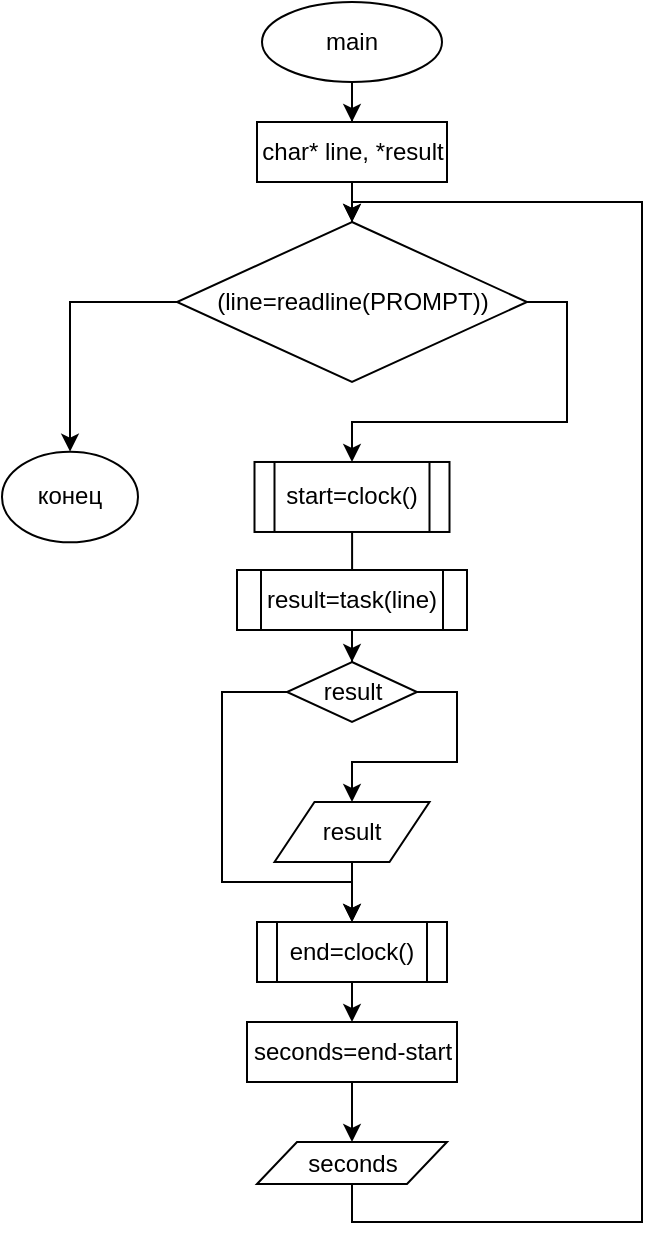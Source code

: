 <mxfile version="22.1.7" type="github" pages="8">
  <diagram id="C5RBs43oDa-KdzZeNtuy" name="main">
    <mxGraphModel dx="343" dy="409" grid="1" gridSize="10" guides="1" tooltips="1" connect="1" arrows="1" fold="1" page="1" pageScale="1" pageWidth="827" pageHeight="1169" math="0" shadow="0">
      <root>
        <mxCell id="WIyWlLk6GJQsqaUBKTNV-0" />
        <mxCell id="WIyWlLk6GJQsqaUBKTNV-1" parent="WIyWlLk6GJQsqaUBKTNV-0" />
        <mxCell id="aVI8cT9DaWJwzPJOxZiF-2" value="" style="edgeStyle=orthogonalEdgeStyle;rounded=0;orthogonalLoop=1;jettySize=auto;html=1;" parent="WIyWlLk6GJQsqaUBKTNV-1" source="aVI8cT9DaWJwzPJOxZiF-0" target="aVI8cT9DaWJwzPJOxZiF-1" edge="1">
          <mxGeometry relative="1" as="geometry" />
        </mxCell>
        <mxCell id="aVI8cT9DaWJwzPJOxZiF-0" value="main" style="ellipse;whiteSpace=wrap;html=1;" parent="WIyWlLk6GJQsqaUBKTNV-1" vertex="1">
          <mxGeometry x="410" y="270" width="90" height="40" as="geometry" />
        </mxCell>
        <mxCell id="aVI8cT9DaWJwzPJOxZiF-5" value="" style="edgeStyle=orthogonalEdgeStyle;rounded=0;orthogonalLoop=1;jettySize=auto;html=1;" parent="WIyWlLk6GJQsqaUBKTNV-1" source="aVI8cT9DaWJwzPJOxZiF-1" target="aVI8cT9DaWJwzPJOxZiF-4" edge="1">
          <mxGeometry relative="1" as="geometry" />
        </mxCell>
        <mxCell id="aVI8cT9DaWJwzPJOxZiF-1" value="char* line, *result" style="rounded=0;whiteSpace=wrap;html=1;" parent="WIyWlLk6GJQsqaUBKTNV-1" vertex="1">
          <mxGeometry x="407.5" y="330" width="95" height="30" as="geometry" />
        </mxCell>
        <mxCell id="aVI8cT9DaWJwzPJOxZiF-7" style="edgeStyle=orthogonalEdgeStyle;rounded=0;orthogonalLoop=1;jettySize=auto;html=1;exitX=1;exitY=0.5;exitDx=0;exitDy=0;entryX=0.5;entryY=0;entryDx=0;entryDy=0;" parent="WIyWlLk6GJQsqaUBKTNV-1" source="aVI8cT9DaWJwzPJOxZiF-4" target="aVI8cT9DaWJwzPJOxZiF-6" edge="1">
          <mxGeometry relative="1" as="geometry" />
        </mxCell>
        <mxCell id="aVI8cT9DaWJwzPJOxZiF-27" style="edgeStyle=orthogonalEdgeStyle;rounded=0;orthogonalLoop=1;jettySize=auto;html=1;exitX=0;exitY=0.5;exitDx=0;exitDy=0;entryX=0.5;entryY=0;entryDx=0;entryDy=0;" parent="WIyWlLk6GJQsqaUBKTNV-1" source="aVI8cT9DaWJwzPJOxZiF-4" target="aVI8cT9DaWJwzPJOxZiF-26" edge="1">
          <mxGeometry relative="1" as="geometry" />
        </mxCell>
        <mxCell id="aVI8cT9DaWJwzPJOxZiF-4" value="(line=readline(PROMPT))" style="rhombus;whiteSpace=wrap;html=1;" parent="WIyWlLk6GJQsqaUBKTNV-1" vertex="1">
          <mxGeometry x="367.5" y="380" width="175" height="80" as="geometry" />
        </mxCell>
        <mxCell id="aVI8cT9DaWJwzPJOxZiF-9" value="" style="edgeStyle=orthogonalEdgeStyle;rounded=0;orthogonalLoop=1;jettySize=auto;html=1;" parent="WIyWlLk6GJQsqaUBKTNV-1" source="aVI8cT9DaWJwzPJOxZiF-6" target="aVI8cT9DaWJwzPJOxZiF-8" edge="1">
          <mxGeometry relative="1" as="geometry" />
        </mxCell>
        <mxCell id="aVI8cT9DaWJwzPJOxZiF-6" value="start=clock()" style="shape=process;whiteSpace=wrap;html=1;backgroundOutline=1;" parent="WIyWlLk6GJQsqaUBKTNV-1" vertex="1">
          <mxGeometry x="406.25" y="499.99" width="97.5" height="35" as="geometry" />
        </mxCell>
        <mxCell id="aVI8cT9DaWJwzPJOxZiF-11" value="" style="edgeStyle=orthogonalEdgeStyle;rounded=0;orthogonalLoop=1;jettySize=auto;html=1;" parent="WIyWlLk6GJQsqaUBKTNV-1" source="aVI8cT9DaWJwzPJOxZiF-8" target="aVI8cT9DaWJwzPJOxZiF-10" edge="1">
          <mxGeometry relative="1" as="geometry" />
        </mxCell>
        <mxCell id="aVI8cT9DaWJwzPJOxZiF-8" value="result=task(line)" style="shape=process;whiteSpace=wrap;html=1;backgroundOutline=1;" parent="WIyWlLk6GJQsqaUBKTNV-1" vertex="1">
          <mxGeometry x="397.5" y="554" width="115" height="30" as="geometry" />
        </mxCell>
        <mxCell id="aVI8cT9DaWJwzPJOxZiF-13" style="edgeStyle=orthogonalEdgeStyle;rounded=0;orthogonalLoop=1;jettySize=auto;html=1;exitX=1;exitY=0.5;exitDx=0;exitDy=0;entryX=0.5;entryY=0;entryDx=0;entryDy=0;" parent="WIyWlLk6GJQsqaUBKTNV-1" source="aVI8cT9DaWJwzPJOxZiF-10" target="aVI8cT9DaWJwzPJOxZiF-12" edge="1">
          <mxGeometry relative="1" as="geometry" />
        </mxCell>
        <mxCell id="aVI8cT9DaWJwzPJOxZiF-21" style="edgeStyle=orthogonalEdgeStyle;rounded=0;orthogonalLoop=1;jettySize=auto;html=1;exitX=0;exitY=0.5;exitDx=0;exitDy=0;entryX=0.5;entryY=0;entryDx=0;entryDy=0;" parent="WIyWlLk6GJQsqaUBKTNV-1" source="aVI8cT9DaWJwzPJOxZiF-10" target="aVI8cT9DaWJwzPJOxZiF-14" edge="1">
          <mxGeometry relative="1" as="geometry">
            <Array as="points">
              <mxPoint x="390" y="615" />
              <mxPoint x="390" y="710" />
              <mxPoint x="455" y="710" />
            </Array>
          </mxGeometry>
        </mxCell>
        <mxCell id="aVI8cT9DaWJwzPJOxZiF-10" value="result" style="rhombus;whiteSpace=wrap;html=1;" parent="WIyWlLk6GJQsqaUBKTNV-1" vertex="1">
          <mxGeometry x="422.5" y="600" width="65" height="30" as="geometry" />
        </mxCell>
        <mxCell id="aVI8cT9DaWJwzPJOxZiF-18" style="edgeStyle=orthogonalEdgeStyle;rounded=0;orthogonalLoop=1;jettySize=auto;html=1;exitX=0.5;exitY=1;exitDx=0;exitDy=0;entryX=0.5;entryY=0;entryDx=0;entryDy=0;" parent="WIyWlLk6GJQsqaUBKTNV-1" source="aVI8cT9DaWJwzPJOxZiF-12" target="aVI8cT9DaWJwzPJOxZiF-14" edge="1">
          <mxGeometry relative="1" as="geometry" />
        </mxCell>
        <mxCell id="aVI8cT9DaWJwzPJOxZiF-12" value="result" style="shape=parallelogram;perimeter=parallelogramPerimeter;whiteSpace=wrap;html=1;fixedSize=1;" parent="WIyWlLk6GJQsqaUBKTNV-1" vertex="1">
          <mxGeometry x="416.25" y="670" width="77.5" height="30" as="geometry" />
        </mxCell>
        <mxCell id="aVI8cT9DaWJwzPJOxZiF-19" style="edgeStyle=orthogonalEdgeStyle;rounded=0;orthogonalLoop=1;jettySize=auto;html=1;exitX=0.5;exitY=1;exitDx=0;exitDy=0;entryX=0.5;entryY=0;entryDx=0;entryDy=0;" parent="WIyWlLk6GJQsqaUBKTNV-1" source="aVI8cT9DaWJwzPJOxZiF-14" target="aVI8cT9DaWJwzPJOxZiF-15" edge="1">
          <mxGeometry relative="1" as="geometry" />
        </mxCell>
        <mxCell id="aVI8cT9DaWJwzPJOxZiF-14" value="end=clock()" style="shape=process;whiteSpace=wrap;html=1;backgroundOutline=1;" parent="WIyWlLk6GJQsqaUBKTNV-1" vertex="1">
          <mxGeometry x="407.5" y="730" width="95" height="30" as="geometry" />
        </mxCell>
        <mxCell id="aVI8cT9DaWJwzPJOxZiF-23" value="" style="edgeStyle=orthogonalEdgeStyle;rounded=0;orthogonalLoop=1;jettySize=auto;html=1;" parent="WIyWlLk6GJQsqaUBKTNV-1" source="aVI8cT9DaWJwzPJOxZiF-15" target="aVI8cT9DaWJwzPJOxZiF-22" edge="1">
          <mxGeometry relative="1" as="geometry" />
        </mxCell>
        <mxCell id="aVI8cT9DaWJwzPJOxZiF-15" value="seconds=end-start" style="rounded=0;whiteSpace=wrap;html=1;" parent="WIyWlLk6GJQsqaUBKTNV-1" vertex="1">
          <mxGeometry x="402.5" y="780" width="105" height="30" as="geometry" />
        </mxCell>
        <mxCell id="aVI8cT9DaWJwzPJOxZiF-24" style="edgeStyle=orthogonalEdgeStyle;rounded=0;orthogonalLoop=1;jettySize=auto;html=1;exitX=0.5;exitY=1;exitDx=0;exitDy=0;entryX=0.5;entryY=0;entryDx=0;entryDy=0;" parent="WIyWlLk6GJQsqaUBKTNV-1" source="aVI8cT9DaWJwzPJOxZiF-22" target="aVI8cT9DaWJwzPJOxZiF-4" edge="1">
          <mxGeometry relative="1" as="geometry">
            <Array as="points">
              <mxPoint x="455" y="880" />
              <mxPoint x="600" y="880" />
              <mxPoint x="600" y="370" />
              <mxPoint x="455" y="370" />
            </Array>
          </mxGeometry>
        </mxCell>
        <mxCell id="aVI8cT9DaWJwzPJOxZiF-22" value="seconds" style="shape=parallelogram;perimeter=parallelogramPerimeter;whiteSpace=wrap;html=1;fixedSize=1;" parent="WIyWlLk6GJQsqaUBKTNV-1" vertex="1">
          <mxGeometry x="407.5" y="840" width="95" height="21" as="geometry" />
        </mxCell>
        <mxCell id="aVI8cT9DaWJwzPJOxZiF-26" value="конец" style="ellipse;whiteSpace=wrap;html=1;" parent="WIyWlLk6GJQsqaUBKTNV-1" vertex="1">
          <mxGeometry x="280" y="494.83" width="68" height="45.33" as="geometry" />
        </mxCell>
      </root>
    </mxGraphModel>
  </diagram>
  <diagram id="34AKhm5SmUMWS0qvNBqZ" name="append">
    <mxGraphModel dx="415" dy="494" grid="1" gridSize="10" guides="1" tooltips="1" connect="1" arrows="1" fold="1" page="1" pageScale="1" pageWidth="850" pageHeight="1100" math="0" shadow="0">
      <root>
        <mxCell id="0" />
        <mxCell id="1" parent="0" />
        <mxCell id="4TIg5cCVmtIIL3agW0Pf-4" value="" style="edgeStyle=orthogonalEdgeStyle;rounded=0;orthogonalLoop=1;jettySize=auto;html=1;" parent="1" source="4TIg5cCVmtIIL3agW0Pf-1" target="4TIg5cCVmtIIL3agW0Pf-3" edge="1">
          <mxGeometry relative="1" as="geometry" />
        </mxCell>
        <mxCell id="4TIg5cCVmtIIL3agW0Pf-1" value="append(const** dest, const char* src)" style="ellipse;whiteSpace=wrap;html=1;" parent="1" vertex="1">
          <mxGeometry x="270" y="240" width="240" height="80" as="geometry" />
        </mxCell>
        <mxCell id="4TIg5cCVmtIIL3agW0Pf-6" value="" style="edgeStyle=orthogonalEdgeStyle;rounded=0;orthogonalLoop=1;jettySize=auto;html=1;" parent="1" source="4TIg5cCVmtIIL3agW0Pf-3" target="4TIg5cCVmtIIL3agW0Pf-5" edge="1">
          <mxGeometry relative="1" as="geometry" />
        </mxCell>
        <mxCell id="4TIg5cCVmtIIL3agW0Pf-3" value="dest_len=strlen(*dest)&lt;br&gt;src_len=strlen(src)" style="shape=process;whiteSpace=wrap;html=1;backgroundOutline=1;" parent="1" vertex="1">
          <mxGeometry x="312.5" y="350" width="155" height="60" as="geometry" />
        </mxCell>
        <mxCell id="4TIg5cCVmtIIL3agW0Pf-8" value="" style="edgeStyle=orthogonalEdgeStyle;rounded=0;orthogonalLoop=1;jettySize=auto;html=1;" parent="1" source="4TIg5cCVmtIIL3agW0Pf-5" target="4TIg5cCVmtIIL3agW0Pf-7" edge="1">
          <mxGeometry relative="1" as="geometry" />
        </mxCell>
        <mxCell id="4TIg5cCVmtIIL3agW0Pf-5" value="char* new_dest&lt;br&gt;*dest=new_dest" style="rounded=0;whiteSpace=wrap;html=1;" parent="1" vertex="1">
          <mxGeometry x="340" y="430" width="100" height="50" as="geometry" />
        </mxCell>
        <mxCell id="4TIg5cCVmtIIL3agW0Pf-11" value="" style="edgeStyle=orthogonalEdgeStyle;rounded=0;orthogonalLoop=1;jettySize=auto;html=1;" parent="1" source="4TIg5cCVmtIIL3agW0Pf-7" target="4TIg5cCVmtIIL3agW0Pf-9" edge="1">
          <mxGeometry relative="1" as="geometry" />
        </mxCell>
        <mxCell id="4TIg5cCVmtIIL3agW0Pf-7" value="memcpy(*dest+dest_len,src,src_len+1)" style="shape=process;whiteSpace=wrap;html=1;backgroundOutline=1;" parent="1" vertex="1">
          <mxGeometry x="255" y="500" width="270" height="40" as="geometry" />
        </mxCell>
        <mxCell id="4TIg5cCVmtIIL3agW0Pf-12" style="edgeStyle=orthogonalEdgeStyle;rounded=0;orthogonalLoop=1;jettySize=auto;html=1;exitX=1;exitY=0.5;exitDx=0;exitDy=0;entryX=0.5;entryY=0;entryDx=0;entryDy=0;" parent="1" source="4TIg5cCVmtIIL3agW0Pf-9" target="4TIg5cCVmtIIL3agW0Pf-10" edge="1">
          <mxGeometry relative="1" as="geometry" />
        </mxCell>
        <mxCell id="9Ky9CiAIFwQebl3JyiHB-1" style="edgeStyle=orthogonalEdgeStyle;rounded=0;orthogonalLoop=1;jettySize=auto;html=1;exitX=0;exitY=0.5;exitDx=0;exitDy=0;entryX=0.5;entryY=0;entryDx=0;entryDy=0;" edge="1" parent="1" source="4TIg5cCVmtIIL3agW0Pf-9" target="4TIg5cCVmtIIL3agW0Pf-13">
          <mxGeometry relative="1" as="geometry">
            <Array as="points">
              <mxPoint x="310" y="590" />
              <mxPoint x="310" y="700" />
              <mxPoint x="390" y="700" />
            </Array>
          </mxGeometry>
        </mxCell>
        <mxCell id="4TIg5cCVmtIIL3agW0Pf-9" value="dest_len" style="rhombus;whiteSpace=wrap;html=1;" parent="1" vertex="1">
          <mxGeometry x="350" y="570" width="80" height="40" as="geometry" />
        </mxCell>
        <mxCell id="4TIg5cCVmtIIL3agW0Pf-15" value="" style="edgeStyle=orthogonalEdgeStyle;rounded=0;orthogonalLoop=1;jettySize=auto;html=1;" parent="1" source="4TIg5cCVmtIIL3agW0Pf-10" target="4TIg5cCVmtIIL3agW0Pf-13" edge="1">
          <mxGeometry relative="1" as="geometry" />
        </mxCell>
        <mxCell id="4TIg5cCVmtIIL3agW0Pf-10" value="*(*dest+dest_len-1)=&#39; &#39;" style="rounded=0;whiteSpace=wrap;html=1;" parent="1" vertex="1">
          <mxGeometry x="325" y="650" width="130" height="40" as="geometry" />
        </mxCell>
        <mxCell id="4TIg5cCVmtIIL3agW0Pf-13" value="return OK" style="ellipse;whiteSpace=wrap;html=1;" parent="1" vertex="1">
          <mxGeometry x="335" y="720" width="110" height="30" as="geometry" />
        </mxCell>
      </root>
    </mxGraphModel>
  </diagram>
  <diagram id="D9T-EhucRq7SIgdUa5ZK" name="task">
    <mxGraphModel dx="415" dy="494" grid="1" gridSize="10" guides="1" tooltips="1" connect="1" arrows="1" fold="1" page="1" pageScale="1" pageWidth="850" pageHeight="1100" math="0" shadow="0">
      <root>
        <mxCell id="0" />
        <mxCell id="1" parent="0" />
        <mxCell id="7YaB7nvBnNTf52CLv0G3-3" value="" style="edgeStyle=orthogonalEdgeStyle;rounded=0;orthogonalLoop=1;jettySize=auto;html=1;" parent="1" source="7YaB7nvBnNTf52CLv0G3-1" target="7YaB7nvBnNTf52CLv0G3-2" edge="1">
          <mxGeometry relative="1" as="geometry" />
        </mxCell>
        <mxCell id="7YaB7nvBnNTf52CLv0G3-1" value="task(char* line)" style="ellipse;whiteSpace=wrap;html=1;" parent="1" vertex="1">
          <mxGeometry x="355" y="50" width="110" height="40" as="geometry" />
        </mxCell>
        <mxCell id="7YaB7nvBnNTf52CLv0G3-5" value="" style="edgeStyle=orthogonalEdgeStyle;rounded=0;orthogonalLoop=1;jettySize=auto;html=1;" parent="1" source="7YaB7nvBnNTf52CLv0G3-2" target="7YaB7nvBnNTf52CLv0G3-4" edge="1">
          <mxGeometry relative="1" as="geometry" />
        </mxCell>
        <mxCell id="7YaB7nvBnNTf52CLv0G3-2" value="index=1&lt;br&gt;result=NULL&lt;br&gt;word=NULL" style="rounded=0;whiteSpace=wrap;html=1;" parent="1" vertex="1">
          <mxGeometry x="365" y="110" width="90" height="50" as="geometry" />
        </mxCell>
        <mxCell id="7YaB7nvBnNTf52CLv0G3-24" value="" style="edgeStyle=orthogonalEdgeStyle;rounded=0;orthogonalLoop=1;jettySize=auto;html=1;" parent="1" source="7YaB7nvBnNTf52CLv0G3-4" target="7YaB7nvBnNTf52CLv0G3-6" edge="1">
          <mxGeometry relative="1" as="geometry" />
        </mxCell>
        <mxCell id="7YaB7nvBnNTf52CLv0G3-4" value="word=strtok(line, &quot; \t&quot;)" style="shape=process;whiteSpace=wrap;html=1;backgroundOutline=1;" parent="1" vertex="1">
          <mxGeometry x="332.5" y="180" width="155" height="40" as="geometry" />
        </mxCell>
        <mxCell id="7YaB7nvBnNTf52CLv0G3-28" style="edgeStyle=orthogonalEdgeStyle;rounded=0;orthogonalLoop=1;jettySize=auto;html=1;exitX=0;exitY=0.5;exitDx=0;exitDy=0;entryX=0.5;entryY=0;entryDx=0;entryDy=0;" parent="1" source="7YaB7nvBnNTf52CLv0G3-6" target="7YaB7nvBnNTf52CLv0G3-7" edge="1">
          <mxGeometry relative="1" as="geometry" />
        </mxCell>
        <mxCell id="5iZitYnJumECi_qPHMpx-1" style="edgeStyle=orthogonalEdgeStyle;rounded=0;orthogonalLoop=1;jettySize=auto;html=1;exitX=1;exitY=0.5;exitDx=0;exitDy=0;entryX=0.5;entryY=0;entryDx=0;entryDy=0;" edge="1" parent="1" source="7YaB7nvBnNTf52CLv0G3-6" target="7YaB7nvBnNTf52CLv0G3-6">
          <mxGeometry relative="1" as="geometry">
            <mxPoint x="540" y="275.167" as="targetPoint" />
            <Array as="points">
              <mxPoint x="510" y="275" />
              <mxPoint x="510" y="230" />
              <mxPoint x="410" y="230" />
            </Array>
          </mxGeometry>
        </mxCell>
        <mxCell id="7YaB7nvBnNTf52CLv0G3-6" value="word==NULL" style="rhombus;whiteSpace=wrap;html=1;" parent="1" vertex="1">
          <mxGeometry x="365" y="250" width="90" height="50" as="geometry" />
        </mxCell>
        <mxCell id="7YaB7nvBnNTf52CLv0G3-9" style="edgeStyle=orthogonalEdgeStyle;rounded=0;orthogonalLoop=1;jettySize=auto;html=1;exitX=1;exitY=0.5;exitDx=0;exitDy=0;entryX=0.5;entryY=0;entryDx=0;entryDy=0;" parent="1" source="7YaB7nvBnNTf52CLv0G3-7" target="7YaB7nvBnNTf52CLv0G3-8" edge="1">
          <mxGeometry relative="1" as="geometry" />
        </mxCell>
        <mxCell id="5iZitYnJumECi_qPHMpx-2" style="edgeStyle=orthogonalEdgeStyle;rounded=0;orthogonalLoop=1;jettySize=auto;html=1;exitX=0;exitY=0.5;exitDx=0;exitDy=0;entryX=0.5;entryY=0;entryDx=0;entryDy=0;" edge="1" parent="1" source="7YaB7nvBnNTf52CLv0G3-7" target="7YaB7nvBnNTf52CLv0G3-10">
          <mxGeometry relative="1" as="geometry">
            <Array as="points">
              <mxPoint x="328" y="370" />
              <mxPoint x="328" y="500" />
              <mxPoint x="410" y="500" />
            </Array>
          </mxGeometry>
        </mxCell>
        <mxCell id="7YaB7nvBnNTf52CLv0G3-7" value="index % DEL==0" style="rhombus;whiteSpace=wrap;html=1;" parent="1" vertex="1">
          <mxGeometry x="347.5" y="340" width="125" height="60" as="geometry" />
        </mxCell>
        <mxCell id="7YaB7nvBnNTf52CLv0G3-29" style="edgeStyle=orthogonalEdgeStyle;rounded=0;orthogonalLoop=1;jettySize=auto;html=1;exitX=0.5;exitY=1;exitDx=0;exitDy=0;entryX=0.5;entryY=0;entryDx=0;entryDy=0;" parent="1" source="7YaB7nvBnNTf52CLv0G3-8" target="7YaB7nvBnNTf52CLv0G3-6" edge="1">
          <mxGeometry relative="1" as="geometry">
            <Array as="points">
              <mxPoint x="410" y="490" />
              <mxPoint x="510" y="490" />
              <mxPoint x="510" y="230" />
              <mxPoint x="410" y="230" />
            </Array>
          </mxGeometry>
        </mxCell>
        <mxCell id="7YaB7nvBnNTf52CLv0G3-8" value="++index" style="rounded=0;whiteSpace=wrap;html=1;" parent="1" vertex="1">
          <mxGeometry x="380" y="440" width="60" height="30" as="geometry" />
        </mxCell>
        <mxCell id="7YaB7nvBnNTf52CLv0G3-13" style="edgeStyle=orthogonalEdgeStyle;rounded=0;orthogonalLoop=1;jettySize=auto;html=1;exitX=1;exitY=0.5;exitDx=0;exitDy=0;entryX=0.5;entryY=0;entryDx=0;entryDy=0;" parent="1" source="7YaB7nvBnNTf52CLv0G3-10" target="7YaB7nvBnNTf52CLv0G3-12" edge="1">
          <mxGeometry relative="1" as="geometry" />
        </mxCell>
        <mxCell id="7YaB7nvBnNTf52CLv0G3-22" style="edgeStyle=orthogonalEdgeStyle;rounded=0;orthogonalLoop=1;jettySize=auto;html=1;exitX=0;exitY=0.5;exitDx=0;exitDy=0;entryX=0.5;entryY=0;entryDx=0;entryDy=0;" parent="1" source="7YaB7nvBnNTf52CLv0G3-10" target="7YaB7nvBnNTf52CLv0G3-20" edge="1">
          <mxGeometry relative="1" as="geometry">
            <Array as="points">
              <mxPoint x="310" y="550" />
              <mxPoint x="310" y="680" />
              <mxPoint x="410" y="680" />
            </Array>
          </mxGeometry>
        </mxCell>
        <mxCell id="7YaB7nvBnNTf52CLv0G3-10" value="index % DUP==0" style="rhombus;whiteSpace=wrap;html=1;" parent="1" vertex="1">
          <mxGeometry x="352.5" y="520" width="115" height="60" as="geometry" />
        </mxCell>
        <mxCell id="7YaB7nvBnNTf52CLv0G3-21" value="" style="edgeStyle=orthogonalEdgeStyle;rounded=0;orthogonalLoop=1;jettySize=auto;html=1;" parent="1" source="7YaB7nvBnNTf52CLv0G3-12" target="7YaB7nvBnNTf52CLv0G3-20" edge="1">
          <mxGeometry relative="1" as="geometry" />
        </mxCell>
        <mxCell id="7YaB7nvBnNTf52CLv0G3-12" value="append(&amp;amp;result,word)" style="shape=process;whiteSpace=wrap;html=1;backgroundOutline=1;" parent="1" vertex="1">
          <mxGeometry x="332.5" y="620" width="155" height="40" as="geometry" />
        </mxCell>
        <mxCell id="7YaB7nvBnNTf52CLv0G3-16" style="edgeStyle=orthogonalEdgeStyle;rounded=0;orthogonalLoop=1;jettySize=auto;html=1;exitX=0.5;exitY=1;exitDx=0;exitDy=0;entryX=0.5;entryY=0;entryDx=0;entryDy=0;" parent="1" source="7YaB7nvBnNTf52CLv0G3-14" target="7YaB7nvBnNTf52CLv0G3-15" edge="1">
          <mxGeometry relative="1" as="geometry" />
        </mxCell>
        <mxCell id="7YaB7nvBnNTf52CLv0G3-14" value="++index" style="rounded=0;whiteSpace=wrap;html=1;" parent="1" vertex="1">
          <mxGeometry x="375" y="760" width="70" height="30" as="geometry" />
        </mxCell>
        <mxCell id="7YaB7nvBnNTf52CLv0G3-25" style="edgeStyle=orthogonalEdgeStyle;rounded=0;orthogonalLoop=1;jettySize=auto;html=1;exitX=1;exitY=0.5;exitDx=0;exitDy=0;entryX=0.5;entryY=0;entryDx=0;entryDy=0;" parent="1" source="7YaB7nvBnNTf52CLv0G3-15" target="7YaB7nvBnNTf52CLv0G3-6" edge="1">
          <mxGeometry relative="1" as="geometry">
            <Array as="points">
              <mxPoint x="510" y="845" />
              <mxPoint x="510" y="230" />
              <mxPoint x="410" y="230" />
            </Array>
          </mxGeometry>
        </mxCell>
        <mxCell id="7YaB7nvBnNTf52CLv0G3-32" style="edgeStyle=orthogonalEdgeStyle;rounded=0;orthogonalLoop=1;jettySize=auto;html=1;exitX=0;exitY=0.5;exitDx=0;exitDy=0;entryX=0.5;entryY=0;entryDx=0;entryDy=0;" parent="1" source="7YaB7nvBnNTf52CLv0G3-15" target="7YaB7nvBnNTf52CLv0G3-30" edge="1">
          <mxGeometry relative="1" as="geometry" />
        </mxCell>
        <mxCell id="7YaB7nvBnNTf52CLv0G3-15" value="(word=strtok(NULL, &quot; \t&quot;))" style="rhombus;whiteSpace=wrap;html=1;" parent="1" vertex="1">
          <mxGeometry x="325" y="810" width="170" height="70" as="geometry" />
        </mxCell>
        <mxCell id="7YaB7nvBnNTf52CLv0G3-23" value="" style="edgeStyle=orthogonalEdgeStyle;rounded=0;orthogonalLoop=1;jettySize=auto;html=1;" parent="1" source="7YaB7nvBnNTf52CLv0G3-20" target="7YaB7nvBnNTf52CLv0G3-14" edge="1">
          <mxGeometry relative="1" as="geometry" />
        </mxCell>
        <mxCell id="7YaB7nvBnNTf52CLv0G3-20" value="append(&amp;amp;result,word)" style="shape=process;whiteSpace=wrap;html=1;backgroundOutline=1;" parent="1" vertex="1">
          <mxGeometry x="337.5" y="710" width="145" height="30" as="geometry" />
        </mxCell>
        <mxCell id="7YaB7nvBnNTf52CLv0G3-30" value="return result" style="ellipse;whiteSpace=wrap;html=1;" parent="1" vertex="1">
          <mxGeometry x="355" y="920" width="110" height="40" as="geometry" />
        </mxCell>
      </root>
    </mxGraphModel>
  </diagram>
  <diagram id="u2HyntqvBPNMzX2fSL7H" name="readline">
    <mxGraphModel dx="766" dy="912" grid="1" gridSize="10" guides="1" tooltips="1" connect="1" arrows="1" fold="1" page="1" pageScale="1" pageWidth="850" pageHeight="1100" math="0" shadow="0">
      <root>
        <mxCell id="0" />
        <mxCell id="1" parent="0" />
        <mxCell id="siAg0vkoO9XhfoKcJJrO-3" value="" style="edgeStyle=orthogonalEdgeStyle;rounded=0;orthogonalLoop=1;jettySize=auto;html=1;" edge="1" parent="1" source="siAg0vkoO9XhfoKcJJrO-1" target="siAg0vkoO9XhfoKcJJrO-2">
          <mxGeometry relative="1" as="geometry" />
        </mxCell>
        <mxCell id="siAg0vkoO9XhfoKcJJrO-1" value="readline(const char*prompt)" style="ellipse;whiteSpace=wrap;html=1;" vertex="1" parent="1">
          <mxGeometry x="320.5" y="50" width="165" height="80" as="geometry" />
        </mxCell>
        <mxCell id="siAg0vkoO9XhfoKcJJrO-5" value="" style="edgeStyle=orthogonalEdgeStyle;rounded=0;orthogonalLoop=1;jettySize=auto;html=1;" edge="1" parent="1" source="siAg0vkoO9XhfoKcJJrO-2" target="siAg0vkoO9XhfoKcJJrO-4">
          <mxGeometry relative="1" as="geometry" />
        </mxCell>
        <mxCell id="siAg0vkoO9XhfoKcJJrO-2" value="prompt" style="shape=parallelogram;perimeter=parallelogramPerimeter;whiteSpace=wrap;html=1;fixedSize=1;" vertex="1" parent="1">
          <mxGeometry x="366.5" y="150" width="73" height="30" as="geometry" />
        </mxCell>
        <mxCell id="siAg0vkoO9XhfoKcJJrO-7" value="" style="edgeStyle=orthogonalEdgeStyle;rounded=0;orthogonalLoop=1;jettySize=auto;html=1;" edge="1" parent="1" source="siAg0vkoO9XhfoKcJJrO-4" target="siAg0vkoO9XhfoKcJJrO-6">
          <mxGeometry relative="1" as="geometry" />
        </mxCell>
        <mxCell id="siAg0vkoO9XhfoKcJJrO-4" value="size_inc=10&lt;br&gt;len=0&lt;br&gt;cnt&lt;br&gt;max_len=size_inc+1&lt;br&gt;new_buffer=NULL&lt;br&gt;buffer&lt;br&gt;cur_pos=buffer" style="rounded=0;whiteSpace=wrap;html=1;" vertex="1" parent="1">
          <mxGeometry x="342.75" y="200" width="121.5" height="120" as="geometry" />
        </mxCell>
        <mxCell id="siAg0vkoO9XhfoKcJJrO-10" style="edgeStyle=orthogonalEdgeStyle;rounded=0;orthogonalLoop=1;jettySize=auto;html=1;exitX=1;exitY=0.5;exitDx=0;exitDy=0;entryX=0.5;entryY=0;entryDx=0;entryDy=0;" edge="1" parent="1" source="siAg0vkoO9XhfoKcJJrO-6" target="siAg0vkoO9XhfoKcJJrO-8">
          <mxGeometry relative="1" as="geometry" />
        </mxCell>
        <mxCell id="siAg0vkoO9XhfoKcJJrO-6" value="1" style="rhombus;whiteSpace=wrap;html=1;" vertex="1" parent="1">
          <mxGeometry x="367" y="350" width="73" height="30" as="geometry" />
        </mxCell>
        <mxCell id="WIGuS5lq3zcaLKyR2qBt-2" value="" style="edgeStyle=orthogonalEdgeStyle;rounded=0;orthogonalLoop=1;jettySize=auto;html=1;" edge="1" parent="1" source="siAg0vkoO9XhfoKcJJrO-8" target="WIGuS5lq3zcaLKyR2qBt-1">
          <mxGeometry relative="1" as="geometry" />
        </mxCell>
        <mxCell id="siAg0vkoO9XhfoKcJJrO-8" value="cnt=0" style="rounded=0;whiteSpace=wrap;html=1;" vertex="1" parent="1">
          <mxGeometry x="381.5" y="420" width="43" height="20" as="geometry" />
        </mxCell>
        <mxCell id="WIGuS5lq3zcaLKyR2qBt-4" value="" style="edgeStyle=orthogonalEdgeStyle;rounded=0;orthogonalLoop=1;jettySize=auto;html=1;" edge="1" parent="1" source="WIGuS5lq3zcaLKyR2qBt-1" target="WIGuS5lq3zcaLKyR2qBt-3">
          <mxGeometry relative="1" as="geometry" />
        </mxCell>
        <mxCell id="WIGuS5lq3zcaLKyR2qBt-1" value="scanf(&quot;%10[^\n]%n&quot;, cur_pos, &amp;amp;cnt)" style="shape=process;whiteSpace=wrap;html=1;backgroundOutline=1;" vertex="1" parent="1">
          <mxGeometry x="283.5" y="460" width="240" height="60" as="geometry" />
        </mxCell>
        <mxCell id="WIGuS5lq3zcaLKyR2qBt-6" value="" style="edgeStyle=orthogonalEdgeStyle;rounded=0;orthogonalLoop=1;jettySize=auto;html=1;" edge="1" parent="1" source="WIGuS5lq3zcaLKyR2qBt-3" target="WIGuS5lq3zcaLKyR2qBt-5">
          <mxGeometry relative="1" as="geometry" />
        </mxCell>
        <mxCell id="WIGuS5lq3zcaLKyR2qBt-3" value="len += cnt&lt;br&gt;cur_pos+=cnt" style="rounded=0;whiteSpace=wrap;html=1;" vertex="1" parent="1">
          <mxGeometry x="357" y="540" width="93" height="40" as="geometry" />
        </mxCell>
        <mxCell id="WIGuS5lq3zcaLKyR2qBt-8" style="edgeStyle=orthogonalEdgeStyle;rounded=0;orthogonalLoop=1;jettySize=auto;html=1;exitX=1;exitY=0.5;exitDx=0;exitDy=0;entryX=0.5;entryY=0;entryDx=0;entryDy=0;" edge="1" parent="1" source="WIGuS5lq3zcaLKyR2qBt-5" target="WIGuS5lq3zcaLKyR2qBt-7">
          <mxGeometry relative="1" as="geometry" />
        </mxCell>
        <mxCell id="WIGuS5lq3zcaLKyR2qBt-12" style="edgeStyle=orthogonalEdgeStyle;rounded=0;orthogonalLoop=1;jettySize=auto;html=1;exitX=0;exitY=0.5;exitDx=0;exitDy=0;entryX=0.5;entryY=0;entryDx=0;entryDy=0;" edge="1" parent="1" source="WIGuS5lq3zcaLKyR2qBt-5" target="WIGuS5lq3zcaLKyR2qBt-11">
          <mxGeometry relative="1" as="geometry" />
        </mxCell>
        <mxCell id="WIGuS5lq3zcaLKyR2qBt-5" value="cnt==size_inc" style="rhombus;whiteSpace=wrap;html=1;" vertex="1" parent="1">
          <mxGeometry x="351.75" y="610" width="103.5" height="50" as="geometry" />
        </mxCell>
        <mxCell id="WIGuS5lq3zcaLKyR2qBt-10" value="" style="edgeStyle=orthogonalEdgeStyle;rounded=0;orthogonalLoop=1;jettySize=auto;html=1;" edge="1" parent="1" source="WIGuS5lq3zcaLKyR2qBt-7" target="WIGuS5lq3zcaLKyR2qBt-9">
          <mxGeometry relative="1" as="geometry" />
        </mxCell>
        <mxCell id="WIGuS5lq3zcaLKyR2qBt-7" value="new_buffer = (char*)realloc(buffer, max_len += size_inc)" style="shape=process;whiteSpace=wrap;html=1;backgroundOutline=1;" vertex="1" parent="1">
          <mxGeometry x="381.5" y="690" width="380" height="60" as="geometry" />
        </mxCell>
        <mxCell id="WIGuS5lq3zcaLKyR2qBt-15" style="edgeStyle=orthogonalEdgeStyle;rounded=0;orthogonalLoop=1;jettySize=auto;html=1;exitX=0.5;exitY=1;exitDx=0;exitDy=0;entryX=0.5;entryY=0;entryDx=0;entryDy=0;" edge="1" parent="1" source="WIGuS5lq3zcaLKyR2qBt-9" target="siAg0vkoO9XhfoKcJJrO-6">
          <mxGeometry relative="1" as="geometry">
            <Array as="points">
              <mxPoint x="572" y="850" />
              <mxPoint x="780" y="850" />
              <mxPoint x="780" y="330" />
              <mxPoint x="404" y="330" />
            </Array>
          </mxGeometry>
        </mxCell>
        <mxCell id="WIGuS5lq3zcaLKyR2qBt-9" value="cur_pos = new_buffer + len&lt;br&gt;buffer = new_buffer" style="rounded=0;whiteSpace=wrap;html=1;" vertex="1" parent="1">
          <mxGeometry x="490.5" y="770" width="162" height="60" as="geometry" />
        </mxCell>
        <mxCell id="WIGuS5lq3zcaLKyR2qBt-14" value="" style="edgeStyle=orthogonalEdgeStyle;rounded=0;orthogonalLoop=1;jettySize=auto;html=1;" edge="1" parent="1" source="WIGuS5lq3zcaLKyR2qBt-11" target="WIGuS5lq3zcaLKyR2qBt-13">
          <mxGeometry relative="1" as="geometry" />
        </mxCell>
        <mxCell id="WIGuS5lq3zcaLKyR2qBt-11" value="new_buffer = (char*)realloc(buffer, len + 1)" style="shape=process;whiteSpace=wrap;html=1;backgroundOutline=1;" vertex="1" parent="1">
          <mxGeometry x="51.75" y="690" width="291" height="60" as="geometry" />
        </mxCell>
        <mxCell id="WIGuS5lq3zcaLKyR2qBt-17" value="" style="edgeStyle=orthogonalEdgeStyle;rounded=0;orthogonalLoop=1;jettySize=auto;html=1;" edge="1" parent="1" source="WIGuS5lq3zcaLKyR2qBt-13" target="WIGuS5lq3zcaLKyR2qBt-16">
          <mxGeometry relative="1" as="geometry" />
        </mxCell>
        <mxCell id="WIGuS5lq3zcaLKyR2qBt-13" value="buffer = new_buffer&lt;br&gt;cur_pos = new_buffer + len&lt;br&gt;*cur_pos = &#39;\0&#39;" style="rounded=0;whiteSpace=wrap;html=1;" vertex="1" parent="1">
          <mxGeometry x="113.75" y="770" width="167" height="60" as="geometry" />
        </mxCell>
        <mxCell id="WIGuS5lq3zcaLKyR2qBt-16" value="return buffer" style="ellipse;whiteSpace=wrap;html=1;" vertex="1" parent="1">
          <mxGeometry x="135.75" y="860" width="123" height="30" as="geometry" />
        </mxCell>
      </root>
    </mxGraphModel>
  </diagram>
  <diagram id="-qbheMUVolxT-zJ78p2P" name="is_delim">
    <mxGraphModel dx="474" dy="565" grid="1" gridSize="10" guides="1" tooltips="1" connect="1" arrows="1" fold="1" page="1" pageScale="1" pageWidth="850" pageHeight="1100" math="0" shadow="0">
      <root>
        <mxCell id="0" />
        <mxCell id="1" parent="0" />
        <mxCell id="jFzo4To9zkTkSJfssttQ-3" value="" style="edgeStyle=orthogonalEdgeStyle;rounded=0;orthogonalLoop=1;jettySize=auto;html=1;" edge="1" parent="1" source="jFzo4To9zkTkSJfssttQ-1" target="jFzo4To9zkTkSJfssttQ-2">
          <mxGeometry relative="1" as="geometry" />
        </mxCell>
        <mxCell id="jFzo4To9zkTkSJfssttQ-1" value="is_delim(const char* delim, char c)" style="ellipse;whiteSpace=wrap;html=1;" vertex="1" parent="1">
          <mxGeometry x="260" y="90" width="200" height="80" as="geometry" />
        </mxCell>
        <mxCell id="jFzo4To9zkTkSJfssttQ-6" style="edgeStyle=orthogonalEdgeStyle;rounded=0;orthogonalLoop=1;jettySize=auto;html=1;exitX=1;exitY=0.5;exitDx=0;exitDy=0;entryX=0.5;entryY=0;entryDx=0;entryDy=0;" edge="1" parent="1" source="jFzo4To9zkTkSJfssttQ-2" target="jFzo4To9zkTkSJfssttQ-4">
          <mxGeometry relative="1" as="geometry" />
        </mxCell>
        <mxCell id="jFzo4To9zkTkSJfssttQ-12" style="edgeStyle=orthogonalEdgeStyle;rounded=0;orthogonalLoop=1;jettySize=auto;html=1;exitX=0;exitY=0.5;exitDx=0;exitDy=0;entryX=0.5;entryY=0;entryDx=0;entryDy=0;" edge="1" parent="1" source="jFzo4To9zkTkSJfssttQ-2" target="jFzo4To9zkTkSJfssttQ-11">
          <mxGeometry relative="1" as="geometry" />
        </mxCell>
        <mxCell id="jFzo4To9zkTkSJfssttQ-2" value="*delim" style="rhombus;whiteSpace=wrap;html=1;" vertex="1" parent="1">
          <mxGeometry x="320" y="200" width="80" height="50" as="geometry" />
        </mxCell>
        <mxCell id="jFzo4To9zkTkSJfssttQ-9" style="edgeStyle=orthogonalEdgeStyle;rounded=0;orthogonalLoop=1;jettySize=auto;html=1;exitX=1;exitY=0.5;exitDx=0;exitDy=0;entryX=0.5;entryY=0;entryDx=0;entryDy=0;" edge="1" parent="1" source="jFzo4To9zkTkSJfssttQ-4" target="jFzo4To9zkTkSJfssttQ-7">
          <mxGeometry relative="1" as="geometry" />
        </mxCell>
        <mxCell id="jFzo4To9zkTkSJfssttQ-13" style="edgeStyle=orthogonalEdgeStyle;rounded=0;orthogonalLoop=1;jettySize=auto;html=1;exitX=0;exitY=0.5;exitDx=0;exitDy=0;entryX=0.5;entryY=0;entryDx=0;entryDy=0;" edge="1" parent="1" source="jFzo4To9zkTkSJfssttQ-4" target="jFzo4To9zkTkSJfssttQ-2">
          <mxGeometry relative="1" as="geometry">
            <Array as="points">
              <mxPoint x="300" y="312" />
              <mxPoint x="300" y="380" />
              <mxPoint x="150" y="380" />
              <mxPoint x="150" y="180" />
              <mxPoint x="360" y="180" />
            </Array>
          </mxGeometry>
        </mxCell>
        <mxCell id="jFzo4To9zkTkSJfssttQ-4" value="*delim++ == c" style="rhombus;whiteSpace=wrap;html=1;" vertex="1" parent="1">
          <mxGeometry x="315" y="287.5" width="90" height="50" as="geometry" />
        </mxCell>
        <mxCell id="jFzo4To9zkTkSJfssttQ-7" value="return __OK" style="ellipse;whiteSpace=wrap;html=1;" vertex="1" parent="1">
          <mxGeometry x="305" y="380" width="110" height="40" as="geometry" />
        </mxCell>
        <mxCell id="jFzo4To9zkTkSJfssttQ-11" value="return NOT_FOUNDED" style="ellipse;whiteSpace=wrap;html=1;" vertex="1" parent="1">
          <mxGeometry x="160" y="295" width="135" height="35" as="geometry" />
        </mxCell>
      </root>
    </mxGraphModel>
  </diagram>
  <diagram id="Skz0_wM3AMq5_PRJTHmg" name="strtok">
    <mxGraphModel dx="433" dy="516" grid="1" gridSize="10" guides="1" tooltips="1" connect="1" arrows="1" fold="1" page="1" pageScale="1" pageWidth="850" pageHeight="1100" math="0" shadow="0">
      <root>
        <mxCell id="0" />
        <mxCell id="1" parent="0" />
        <mxCell id="1mYG-XaJIxxa4NI76hqa-3" value="" style="edgeStyle=orthogonalEdgeStyle;rounded=0;orthogonalLoop=1;jettySize=auto;html=1;" edge="1" parent="1" source="1mYG-XaJIxxa4NI76hqa-1" target="1mYG-XaJIxxa4NI76hqa-2">
          <mxGeometry relative="1" as="geometry" />
        </mxCell>
        <mxCell id="1mYG-XaJIxxa4NI76hqa-1" value="strtok(char* str, const char* delim)" style="ellipse;whiteSpace=wrap;html=1;" vertex="1" parent="1">
          <mxGeometry x="280" y="90" width="200" height="50" as="geometry" />
        </mxCell>
        <mxCell id="1mYG-XaJIxxa4NI76hqa-6" value="" style="edgeStyle=orthogonalEdgeStyle;rounded=0;orthogonalLoop=1;jettySize=auto;html=1;" edge="1" parent="1" source="1mYG-XaJIxxa4NI76hqa-2" target="1mYG-XaJIxxa4NI76hqa-5">
          <mxGeometry relative="1" as="geometry" />
        </mxCell>
        <mxCell id="1mYG-XaJIxxa4NI76hqa-2" value="end=NULL&lt;br&gt;static save_ptr=NULL" style="rounded=0;whiteSpace=wrap;html=1;" vertex="1" parent="1">
          <mxGeometry x="315" y="160" width="130" height="60" as="geometry" />
        </mxCell>
        <mxCell id="1mYG-XaJIxxa4NI76hqa-8" style="edgeStyle=orthogonalEdgeStyle;rounded=0;orthogonalLoop=1;jettySize=auto;html=1;exitX=1;exitY=0.5;exitDx=0;exitDy=0;entryX=0.5;entryY=0;entryDx=0;entryDy=0;" edge="1" parent="1" source="1mYG-XaJIxxa4NI76hqa-5" target="1mYG-XaJIxxa4NI76hqa-7">
          <mxGeometry relative="1" as="geometry" />
        </mxCell>
        <mxCell id="1mYG-XaJIxxa4NI76hqa-10" style="edgeStyle=orthogonalEdgeStyle;rounded=0;orthogonalLoop=1;jettySize=auto;html=1;exitX=0;exitY=0.5;exitDx=0;exitDy=0;entryX=0.5;entryY=0;entryDx=0;entryDy=0;" edge="1" parent="1" source="1mYG-XaJIxxa4NI76hqa-5" target="1mYG-XaJIxxa4NI76hqa-9">
          <mxGeometry relative="1" as="geometry" />
        </mxCell>
        <mxCell id="1mYG-XaJIxxa4NI76hqa-5" value="save_ptr==NULL &amp;amp;&amp;amp; str==NULL" style="rhombus;whiteSpace=wrap;html=1;" vertex="1" parent="1">
          <mxGeometry x="262.5" y="240" width="235" height="70" as="geometry" />
        </mxCell>
        <mxCell id="1mYG-XaJIxxa4NI76hqa-7" value="return NULL" style="ellipse;whiteSpace=wrap;html=1;" vertex="1" parent="1">
          <mxGeometry x="612.5" y="360" width="90" height="30" as="geometry" />
        </mxCell>
        <mxCell id="1mYG-XaJIxxa4NI76hqa-12" style="edgeStyle=orthogonalEdgeStyle;rounded=0;orthogonalLoop=1;jettySize=auto;html=1;exitX=1;exitY=0.5;exitDx=0;exitDy=0;entryX=0.5;entryY=0;entryDx=0;entryDy=0;" edge="1" parent="1" source="1mYG-XaJIxxa4NI76hqa-9" target="1mYG-XaJIxxa4NI76hqa-11">
          <mxGeometry relative="1" as="geometry" />
        </mxCell>
        <mxCell id="1mYG-XaJIxxa4NI76hqa-14" style="edgeStyle=orthogonalEdgeStyle;rounded=0;orthogonalLoop=1;jettySize=auto;html=1;exitX=0;exitY=0.5;exitDx=0;exitDy=0;entryX=0.5;entryY=0;entryDx=0;entryDy=0;" edge="1" parent="1" source="1mYG-XaJIxxa4NI76hqa-9" target="1mYG-XaJIxxa4NI76hqa-13">
          <mxGeometry relative="1" as="geometry">
            <Array as="points">
              <mxPoint x="315" y="375" />
              <mxPoint x="315" y="490" />
              <mxPoint x="380" y="490" />
            </Array>
          </mxGeometry>
        </mxCell>
        <mxCell id="1mYG-XaJIxxa4NI76hqa-9" value="str==NULL" style="rhombus;whiteSpace=wrap;html=1;" vertex="1" parent="1">
          <mxGeometry x="335" y="350" width="90" height="50" as="geometry" />
        </mxCell>
        <mxCell id="1mYG-XaJIxxa4NI76hqa-15" value="" style="edgeStyle=orthogonalEdgeStyle;rounded=0;orthogonalLoop=1;jettySize=auto;html=1;" edge="1" parent="1" source="1mYG-XaJIxxa4NI76hqa-11" target="1mYG-XaJIxxa4NI76hqa-13">
          <mxGeometry relative="1" as="geometry" />
        </mxCell>
        <mxCell id="1mYG-XaJIxxa4NI76hqa-11" value="str=save_ptr" style="rounded=0;whiteSpace=wrap;html=1;" vertex="1" parent="1">
          <mxGeometry x="340" y="440" width="80" height="30" as="geometry" />
        </mxCell>
        <mxCell id="1mYG-XaJIxxa4NI76hqa-17" style="edgeStyle=orthogonalEdgeStyle;rounded=0;orthogonalLoop=1;jettySize=auto;html=1;exitX=1;exitY=0.5;exitDx=0;exitDy=0;entryX=0.5;entryY=0;entryDx=0;entryDy=0;" edge="1" parent="1" source="1mYG-XaJIxxa4NI76hqa-13" target="1mYG-XaJIxxa4NI76hqa-16">
          <mxGeometry relative="1" as="geometry" />
        </mxCell>
        <mxCell id="1mYG-XaJIxxa4NI76hqa-20" style="edgeStyle=orthogonalEdgeStyle;rounded=0;orthogonalLoop=1;jettySize=auto;html=1;exitX=0;exitY=0.5;exitDx=0;exitDy=0;entryX=0.5;entryY=0;entryDx=0;entryDy=0;" edge="1" parent="1" source="1mYG-XaJIxxa4NI76hqa-13" target="1mYG-XaJIxxa4NI76hqa-18">
          <mxGeometry relative="1" as="geometry">
            <Array as="points">
              <mxPoint x="239" y="550" />
              <mxPoint x="239" y="680" />
              <mxPoint x="380" y="680" />
            </Array>
          </mxGeometry>
        </mxCell>
        <mxCell id="1mYG-XaJIxxa4NI76hqa-13" value="*str &amp;amp;&amp;amp; is_delim(delim, *str)==__OK" style="rhombus;whiteSpace=wrap;html=1;" vertex="1" parent="1">
          <mxGeometry x="258.75" y="515" width="242.5" height="70" as="geometry" />
        </mxCell>
        <mxCell id="1mYG-XaJIxxa4NI76hqa-33" style="edgeStyle=orthogonalEdgeStyle;rounded=0;orthogonalLoop=1;jettySize=auto;html=1;exitX=0.5;exitY=1;exitDx=0;exitDy=0;entryX=0.5;entryY=0;entryDx=0;entryDy=0;" edge="1" parent="1" source="1mYG-XaJIxxa4NI76hqa-16" target="1mYG-XaJIxxa4NI76hqa-13">
          <mxGeometry relative="1" as="geometry">
            <Array as="points">
              <mxPoint x="380" y="670" />
              <mxPoint x="550" y="670" />
              <mxPoint x="550" y="490" />
              <mxPoint x="380" y="490" />
            </Array>
          </mxGeometry>
        </mxCell>
        <mxCell id="1mYG-XaJIxxa4NI76hqa-16" value="++str" style="rounded=0;whiteSpace=wrap;html=1;" vertex="1" parent="1">
          <mxGeometry x="355" y="630" width="50" height="30" as="geometry" />
        </mxCell>
        <mxCell id="1mYG-XaJIxxa4NI76hqa-22" style="edgeStyle=orthogonalEdgeStyle;rounded=0;orthogonalLoop=1;jettySize=auto;html=1;exitX=1;exitY=0.5;exitDx=0;exitDy=0;entryX=0.5;entryY=0;entryDx=0;entryDy=0;" edge="1" parent="1" source="1mYG-XaJIxxa4NI76hqa-18" target="1mYG-XaJIxxa4NI76hqa-21">
          <mxGeometry relative="1" as="geometry" />
        </mxCell>
        <mxCell id="1mYG-XaJIxxa4NI76hqa-26" style="edgeStyle=orthogonalEdgeStyle;rounded=0;orthogonalLoop=1;jettySize=auto;html=1;exitX=0;exitY=0.5;exitDx=0;exitDy=0;entryX=0.5;entryY=0;entryDx=0;entryDy=0;" edge="1" parent="1" source="1mYG-XaJIxxa4NI76hqa-18" target="1mYG-XaJIxxa4NI76hqa-25">
          <mxGeometry relative="1" as="geometry" />
        </mxCell>
        <mxCell id="1mYG-XaJIxxa4NI76hqa-18" value="*str==&#39;\0&#39;" style="rhombus;whiteSpace=wrap;html=1;" vertex="1" parent="1">
          <mxGeometry x="335" y="700" width="90" height="50" as="geometry" />
        </mxCell>
        <mxCell id="1mYG-XaJIxxa4NI76hqa-24" value="" style="edgeStyle=orthogonalEdgeStyle;rounded=0;orthogonalLoop=1;jettySize=auto;html=1;" edge="1" parent="1" source="1mYG-XaJIxxa4NI76hqa-21" target="1mYG-XaJIxxa4NI76hqa-23">
          <mxGeometry relative="1" as="geometry" />
        </mxCell>
        <mxCell id="1mYG-XaJIxxa4NI76hqa-21" value="save_ptr=str" style="rounded=0;whiteSpace=wrap;html=1;" vertex="1" parent="1">
          <mxGeometry x="615" y="785" width="85" height="40" as="geometry" />
        </mxCell>
        <mxCell id="1mYG-XaJIxxa4NI76hqa-23" value="return NULL" style="ellipse;whiteSpace=wrap;html=1;" vertex="1" parent="1">
          <mxGeometry x="610" y="875" width="95" height="30" as="geometry" />
        </mxCell>
        <mxCell id="1mYG-XaJIxxa4NI76hqa-28" value="" style="edgeStyle=orthogonalEdgeStyle;rounded=0;orthogonalLoop=1;jettySize=auto;html=1;" edge="1" parent="1" source="1mYG-XaJIxxa4NI76hqa-25" target="1mYG-XaJIxxa4NI76hqa-27">
          <mxGeometry relative="1" as="geometry" />
        </mxCell>
        <mxCell id="1mYG-XaJIxxa4NI76hqa-25" value="end=str" style="rounded=0;whiteSpace=wrap;html=1;" vertex="1" parent="1">
          <mxGeometry x="345" y="790" width="70" height="30" as="geometry" />
        </mxCell>
        <mxCell id="1mYG-XaJIxxa4NI76hqa-30" style="edgeStyle=orthogonalEdgeStyle;rounded=0;orthogonalLoop=1;jettySize=auto;html=1;exitX=1;exitY=0.5;exitDx=0;exitDy=0;entryX=0.5;entryY=0;entryDx=0;entryDy=0;" edge="1" parent="1" source="1mYG-XaJIxxa4NI76hqa-27" target="1mYG-XaJIxxa4NI76hqa-29">
          <mxGeometry relative="1" as="geometry" />
        </mxCell>
        <mxCell id="1mYG-XaJIxxa4NI76hqa-35" style="edgeStyle=orthogonalEdgeStyle;rounded=0;orthogonalLoop=1;jettySize=auto;html=1;exitX=0;exitY=0.5;exitDx=0;exitDy=0;entryX=0.5;entryY=0;entryDx=0;entryDy=0;" edge="1" parent="1" source="1mYG-XaJIxxa4NI76hqa-27" target="1mYG-XaJIxxa4NI76hqa-31">
          <mxGeometry relative="1" as="geometry">
            <Array as="points">
              <mxPoint x="175" y="890" />
              <mxPoint x="175" y="1030" />
              <mxPoint x="380" y="1030" />
            </Array>
          </mxGeometry>
        </mxCell>
        <mxCell id="1mYG-XaJIxxa4NI76hqa-27" value="*end &amp;&amp; is_delim(delim, *end) == NOT_FOUNDED" style="rhombus;whiteSpace=wrap;html=1;" vertex="1" parent="1">
          <mxGeometry x="195" y="850" width="370" height="80" as="geometry" />
        </mxCell>
        <mxCell id="1mYG-XaJIxxa4NI76hqa-34" style="edgeStyle=orthogonalEdgeStyle;rounded=0;orthogonalLoop=1;jettySize=auto;html=1;exitX=0.5;exitY=1;exitDx=0;exitDy=0;entryX=0.5;entryY=0;entryDx=0;entryDy=0;" edge="1" parent="1" source="1mYG-XaJIxxa4NI76hqa-29" target="1mYG-XaJIxxa4NI76hqa-27">
          <mxGeometry relative="1" as="geometry">
            <Array as="points">
              <mxPoint x="380" y="1020" />
              <mxPoint x="600" y="1020" />
              <mxPoint x="600" y="830" />
              <mxPoint x="380" y="830" />
            </Array>
          </mxGeometry>
        </mxCell>
        <mxCell id="1mYG-XaJIxxa4NI76hqa-29" value="++end" style="rounded=0;whiteSpace=wrap;html=1;" vertex="1" parent="1">
          <mxGeometry x="355" y="970" width="50" height="30" as="geometry" />
        </mxCell>
        <mxCell id="1mYG-XaJIxxa4NI76hqa-37" style="edgeStyle=orthogonalEdgeStyle;rounded=0;orthogonalLoop=1;jettySize=auto;html=1;exitX=1;exitY=0.5;exitDx=0;exitDy=0;entryX=0.5;entryY=0;entryDx=0;entryDy=0;" edge="1" parent="1" source="1mYG-XaJIxxa4NI76hqa-31" target="1mYG-XaJIxxa4NI76hqa-36">
          <mxGeometry relative="1" as="geometry" />
        </mxCell>
        <mxCell id="1mYG-XaJIxxa4NI76hqa-41" style="edgeStyle=orthogonalEdgeStyle;rounded=0;orthogonalLoop=1;jettySize=auto;html=1;exitX=0;exitY=0.5;exitDx=0;exitDy=0;entryX=0.5;entryY=0;entryDx=0;entryDy=0;" edge="1" parent="1" source="1mYG-XaJIxxa4NI76hqa-31" target="1mYG-XaJIxxa4NI76hqa-40">
          <mxGeometry relative="1" as="geometry" />
        </mxCell>
        <mxCell id="1mYG-XaJIxxa4NI76hqa-31" value="*end==&#39;\0&#39;" style="rhombus;whiteSpace=wrap;html=1;" vertex="1" parent="1">
          <mxGeometry x="335" y="1050" width="90" height="60" as="geometry" />
        </mxCell>
        <mxCell id="1mYG-XaJIxxa4NI76hqa-39" value="" style="edgeStyle=orthogonalEdgeStyle;rounded=0;orthogonalLoop=1;jettySize=auto;html=1;" edge="1" parent="1" source="1mYG-XaJIxxa4NI76hqa-36" target="1mYG-XaJIxxa4NI76hqa-38">
          <mxGeometry relative="1" as="geometry" />
        </mxCell>
        <mxCell id="1mYG-XaJIxxa4NI76hqa-36" value="save_ptr=end" style="rounded=0;whiteSpace=wrap;html=1;" vertex="1" parent="1">
          <mxGeometry x="610" y="1170" width="95" height="30" as="geometry" />
        </mxCell>
        <mxCell id="1mYG-XaJIxxa4NI76hqa-38" value="return str" style="ellipse;whiteSpace=wrap;html=1;" vertex="1" parent="1">
          <mxGeometry x="618.5" y="1240" width="78" height="40" as="geometry" />
        </mxCell>
        <mxCell id="1mYG-XaJIxxa4NI76hqa-43" value="" style="edgeStyle=orthogonalEdgeStyle;rounded=0;orthogonalLoop=1;jettySize=auto;html=1;" edge="1" parent="1" source="1mYG-XaJIxxa4NI76hqa-40" target="1mYG-XaJIxxa4NI76hqa-42">
          <mxGeometry relative="1" as="geometry" />
        </mxCell>
        <mxCell id="1mYG-XaJIxxa4NI76hqa-40" value="*end=&#39;\0&#39;&lt;br&gt;save_ptr=end+1" style="rounded=0;whiteSpace=wrap;html=1;" vertex="1" parent="1">
          <mxGeometry x="326.25" y="1155" width="107.5" height="60" as="geometry" />
        </mxCell>
        <mxCell id="1mYG-XaJIxxa4NI76hqa-42" value="return str" style="ellipse;whiteSpace=wrap;html=1;" vertex="1" parent="1">
          <mxGeometry x="330" y="1240" width="100" height="40" as="geometry" />
        </mxCell>
      </root>
    </mxGraphModel>
  </diagram>
  <diagram id="aKqlE5Aui-ueZgDVfgOr" name="memcpy">
    <mxGraphModel dx="332" dy="395" grid="1" gridSize="10" guides="1" tooltips="1" connect="1" arrows="1" fold="1" page="1" pageScale="1" pageWidth="850" pageHeight="1100" math="0" shadow="0">
      <root>
        <mxCell id="0" />
        <mxCell id="1" parent="0" />
        <mxCell id="VIrjJSrDKgCIEXLOAmjd-4" value="" style="edgeStyle=orthogonalEdgeStyle;rounded=0;orthogonalLoop=1;jettySize=auto;html=1;" edge="1" parent="1" source="VIrjJSrDKgCIEXLOAmjd-1" target="VIrjJSrDKgCIEXLOAmjd-3">
          <mxGeometry relative="1" as="geometry" />
        </mxCell>
        <mxCell id="VIrjJSrDKgCIEXLOAmjd-1" value="memcpy(void* dest, const void* src, size_t n)" style="ellipse;whiteSpace=wrap;html=1;" vertex="1" parent="1">
          <mxGeometry x="210" y="30" width="275" height="50" as="geometry" />
        </mxCell>
        <mxCell id="VIrjJSrDKgCIEXLOAmjd-6" style="edgeStyle=orthogonalEdgeStyle;rounded=0;orthogonalLoop=1;jettySize=auto;html=1;exitX=1;exitY=0.5;exitDx=0;exitDy=0;entryX=0.5;entryY=0;entryDx=0;entryDy=0;" edge="1" parent="1" source="VIrjJSrDKgCIEXLOAmjd-3" target="VIrjJSrDKgCIEXLOAmjd-5">
          <mxGeometry relative="1" as="geometry" />
        </mxCell>
        <mxCell id="VIrjJSrDKgCIEXLOAmjd-9" style="edgeStyle=orthogonalEdgeStyle;rounded=0;orthogonalLoop=1;jettySize=auto;html=1;exitX=0;exitY=0.5;exitDx=0;exitDy=0;entryX=0.5;entryY=0;entryDx=0;entryDy=0;" edge="1" parent="1" source="VIrjJSrDKgCIEXLOAmjd-3" target="VIrjJSrDKgCIEXLOAmjd-8">
          <mxGeometry relative="1" as="geometry" />
        </mxCell>
        <mxCell id="VIrjJSrDKgCIEXLOAmjd-3" value="n--" style="rhombus;whiteSpace=wrap;html=1;" vertex="1" parent="1">
          <mxGeometry x="308.5" y="110" width="78" height="30" as="geometry" />
        </mxCell>
        <mxCell id="VIrjJSrDKgCIEXLOAmjd-7" style="edgeStyle=orthogonalEdgeStyle;rounded=0;orthogonalLoop=1;jettySize=auto;html=1;exitX=0.5;exitY=1;exitDx=0;exitDy=0;entryX=0.5;entryY=0;entryDx=0;entryDy=0;" edge="1" parent="1" source="VIrjJSrDKgCIEXLOAmjd-5" target="VIrjJSrDKgCIEXLOAmjd-3">
          <mxGeometry relative="1" as="geometry">
            <Array as="points">
              <mxPoint x="348" y="260" />
              <mxPoint x="430" y="260" />
              <mxPoint x="430" y="90" />
              <mxPoint x="348" y="90" />
            </Array>
          </mxGeometry>
        </mxCell>
        <mxCell id="VIrjJSrDKgCIEXLOAmjd-5" value="*dest++ = *src++" style="rounded=0;whiteSpace=wrap;html=1;" vertex="1" parent="1">
          <mxGeometry x="287.5" y="180" width="120" height="60" as="geometry" />
        </mxCell>
        <mxCell id="VIrjJSrDKgCIEXLOAmjd-8" value="return dest" style="ellipse;whiteSpace=wrap;html=1;" vertex="1" parent="1">
          <mxGeometry x="170" y="195" width="80" height="30" as="geometry" />
        </mxCell>
      </root>
    </mxGraphModel>
  </diagram>
  <diagram id="zOYlRsIJTithmmCNHKCM" name="strlen">
    <mxGraphModel dx="498" dy="593" grid="1" gridSize="10" guides="1" tooltips="1" connect="1" arrows="1" fold="1" page="1" pageScale="1" pageWidth="850" pageHeight="1100" math="0" shadow="0">
      <root>
        <mxCell id="0" />
        <mxCell id="1" parent="0" />
        <mxCell id="colVIOYw6oxQEFy-nONV-3" value="" style="edgeStyle=orthogonalEdgeStyle;rounded=0;orthogonalLoop=1;jettySize=auto;html=1;" edge="1" parent="1" source="colVIOYw6oxQEFy-nONV-1" target="colVIOYw6oxQEFy-nONV-2">
          <mxGeometry relative="1" as="geometry" />
        </mxCell>
        <mxCell id="colVIOYw6oxQEFy-nONV-1" value="strlen(const char* s)" style="ellipse;whiteSpace=wrap;html=1;" vertex="1" parent="1">
          <mxGeometry x="130" y="120" width="150" height="30" as="geometry" />
        </mxCell>
        <mxCell id="colVIOYw6oxQEFy-nONV-5" value="" style="edgeStyle=orthogonalEdgeStyle;rounded=0;orthogonalLoop=1;jettySize=auto;html=1;" edge="1" parent="1" source="colVIOYw6oxQEFy-nONV-2" target="colVIOYw6oxQEFy-nONV-4">
          <mxGeometry relative="1" as="geometry" />
        </mxCell>
        <mxCell id="colVIOYw6oxQEFy-nONV-2" value="n=0" style="rounded=0;whiteSpace=wrap;html=1;" vertex="1" parent="1">
          <mxGeometry x="182.5" y="170" width="45" height="30" as="geometry" />
        </mxCell>
        <mxCell id="colVIOYw6oxQEFy-nONV-7" value="" style="edgeStyle=orthogonalEdgeStyle;rounded=0;orthogonalLoop=1;jettySize=auto;html=1;" edge="1" parent="1" source="colVIOYw6oxQEFy-nONV-4" target="colVIOYw6oxQEFy-nONV-6">
          <mxGeometry relative="1" as="geometry" />
        </mxCell>
        <mxCell id="colVIOYw6oxQEFy-nONV-11" style="edgeStyle=orthogonalEdgeStyle;rounded=0;orthogonalLoop=1;jettySize=auto;html=1;exitX=1;exitY=0.5;exitDx=0;exitDy=0;entryX=0.5;entryY=0;entryDx=0;entryDy=0;" edge="1" parent="1" source="colVIOYw6oxQEFy-nONV-4" target="colVIOYw6oxQEFy-nONV-10">
          <mxGeometry relative="1" as="geometry" />
        </mxCell>
        <mxCell id="colVIOYw6oxQEFy-nONV-4" value="n=0; *s != &#39;\0&#39;; ++s" style="shape=hexagon;perimeter=hexagonPerimeter2;whiteSpace=wrap;html=1;fixedSize=1;" vertex="1" parent="1">
          <mxGeometry x="142.5" y="220" width="125" height="30" as="geometry" />
        </mxCell>
        <mxCell id="colVIOYw6oxQEFy-nONV-9" style="edgeStyle=orthogonalEdgeStyle;rounded=0;orthogonalLoop=1;jettySize=auto;html=1;exitX=0.5;exitY=1;exitDx=0;exitDy=0;entryX=0;entryY=0.5;entryDx=0;entryDy=0;" edge="1" parent="1" source="colVIOYw6oxQEFy-nONV-6" target="colVIOYw6oxQEFy-nONV-4">
          <mxGeometry relative="1" as="geometry" />
        </mxCell>
        <mxCell id="colVIOYw6oxQEFy-nONV-6" value="++n" style="rounded=0;whiteSpace=wrap;html=1;" vertex="1" parent="1">
          <mxGeometry x="182.5" y="270" width="45" height="30" as="geometry" />
        </mxCell>
        <mxCell id="colVIOYw6oxQEFy-nONV-10" value="return n" style="ellipse;whiteSpace=wrap;html=1;" vertex="1" parent="1">
          <mxGeometry x="280" y="270" width="60" height="30" as="geometry" />
        </mxCell>
      </root>
    </mxGraphModel>
  </diagram>
</mxfile>
